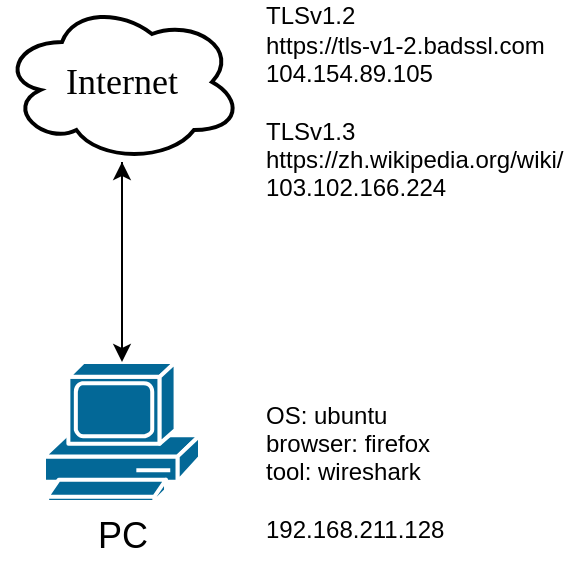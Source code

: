 <mxfile version="13.9.9" type="device"><diagram name="Page-1" id="c37626ed-c26b-45fb-9056-f9ebc6bb27b6"><mxGraphModel dx="-14" dy="816" grid="1" gridSize="10" guides="1" tooltips="1" connect="1" arrows="1" fold="1" page="1" pageScale="1" pageWidth="1100" pageHeight="850" background="none" math="0" shadow="0"><root><mxCell id="0"/><mxCell id="1" parent="0"/><mxCell id="BQPUNGfiKzs85qOTkeUl-8" value="" style="edgeStyle=orthogonalEdgeStyle;rounded=0;orthogonalLoop=1;jettySize=auto;html=1;fontSize=18;" parent="1" source="BQPUNGfiKzs85qOTkeUl-1" target="BQPUNGfiKzs85qOTkeUl-4" edge="1"><mxGeometry relative="1" as="geometry"/></mxCell><mxCell id="BQPUNGfiKzs85qOTkeUl-1" value="PC" style="shape=mxgraph.cisco.computers_and_peripherals.pc;sketch=0;html=1;pointerEvents=1;dashed=0;fillColor=#036897;strokeColor=#ffffff;strokeWidth=2;verticalLabelPosition=bottom;verticalAlign=top;align=center;outlineConnect=0;shadow=0;fontSize=18;" parent="1" vertex="1"><mxGeometry x="1221" y="230" width="78" height="70" as="geometry"/></mxCell><mxCell id="BQPUNGfiKzs85qOTkeUl-7" value="" style="edgeStyle=orthogonalEdgeStyle;rounded=0;orthogonalLoop=1;jettySize=auto;html=1;fontSize=18;" parent="1" source="BQPUNGfiKzs85qOTkeUl-4" target="BQPUNGfiKzs85qOTkeUl-1" edge="1"><mxGeometry relative="1" as="geometry"/></mxCell><mxCell id="BQPUNGfiKzs85qOTkeUl-4" value="&lt;span style=&quot;font-family: &amp;#34;verdana&amp;#34; ; font-size: 18px&quot;&gt;Internet&lt;/span&gt;" style="ellipse;shape=cloud;whiteSpace=wrap;html=1;verticalAlign=middle;sketch=0;dashed=0;strokeWidth=2;horizontal=1;" parent="1" vertex="1"><mxGeometry x="1200" y="50" width="120" height="80" as="geometry"/></mxCell><mxCell id="u_0UhsPxhp2BMzrZopn0-1" value="&lt;div&gt;OS: ubuntu&lt;/div&gt;&lt;div&gt;browser: firefox&lt;/div&gt;&lt;div&gt;tool: wireshark&lt;/div&gt;&lt;br&gt;192.168.211.128" style="text;html=1;align=left;verticalAlign=middle;resizable=0;points=[];autosize=1;" parent="1" vertex="1"><mxGeometry x="1330" y="245" width="100" height="80" as="geometry"/></mxCell><mxCell id="u_0UhsPxhp2BMzrZopn0-2" value="&lt;div&gt;&lt;div&gt;TLSv1.2&lt;/div&gt;&lt;div&gt;https://tls-v1-2.badssl.com&lt;/div&gt;&lt;div&gt;104.154.89.105&lt;/div&gt;&lt;/div&gt;&lt;div&gt;&lt;br&gt;&lt;div&gt;TLSv1.3&lt;/div&gt;&lt;div&gt;https://zh.wikipedia.org/wiki/&lt;/div&gt;&lt;div&gt;103.102.166.224&lt;/div&gt;&lt;/div&gt;" style="text;html=1;align=left;verticalAlign=middle;resizable=0;points=[];autosize=1;" parent="1" vertex="1"><mxGeometry x="1330" y="50" width="160" height="100" as="geometry"/></mxCell></root></mxGraphModel></diagram></mxfile>